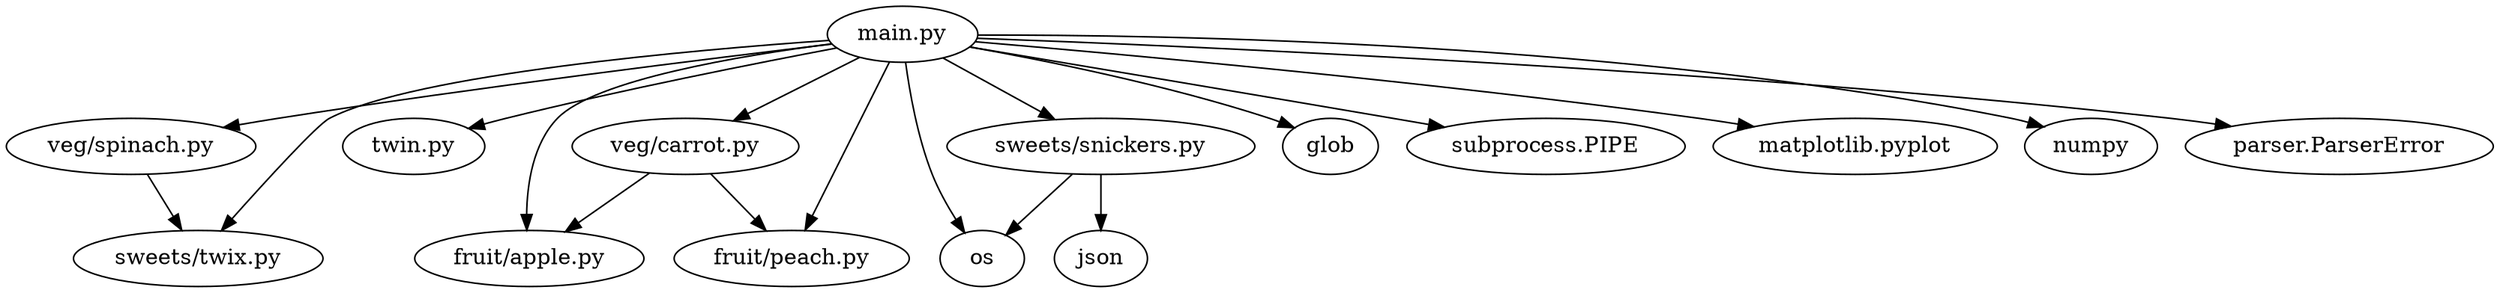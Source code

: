 digraph G {
    "veg/spinach.py" [label="veg/spinach.py"]
    "sweets/twix.py" [label="sweets/twix.py"]
    "main.py" [label="main.py"]
    "twin.py" [label="twin.py"]
    "veg/carrot.py" [label="veg/carrot.py"]
    "fruit/apple.py" [label="fruit/apple.py"]
    "fruit/peach.py" [label="fruit/peach.py"]
    "sweets/snickers.py" [label="sweets/snickers.py"]

    "main.py" -> "os"
    "main.py" -> "glob"
    "main.py" -> "subprocess.PIPE"
    "main.py" -> "matplotlib.pyplot"
    "main.py" -> "numpy"
    "main.py" -> "parser.ParserError"
    "main.py" -> "twin.py"
    "main.py" -> "fruit/apple.py"
    "main.py" -> "fruit/peach.py"
    "main.py" -> "sweets/twix.py"
    "main.py" -> "sweets/snickers.py"
    "main.py" -> "veg/carrot.py"
    "main.py" -> "veg/spinach.py"
    "sweets/snickers.py" -> "os"
    "sweets/snickers.py" -> "json"
    "veg/spinach.py" -> "sweets/twix.py"
    "veg/carrot.py" -> "fruit/apple.py"
    "veg/carrot.py" -> "fruit/peach.py"
}
